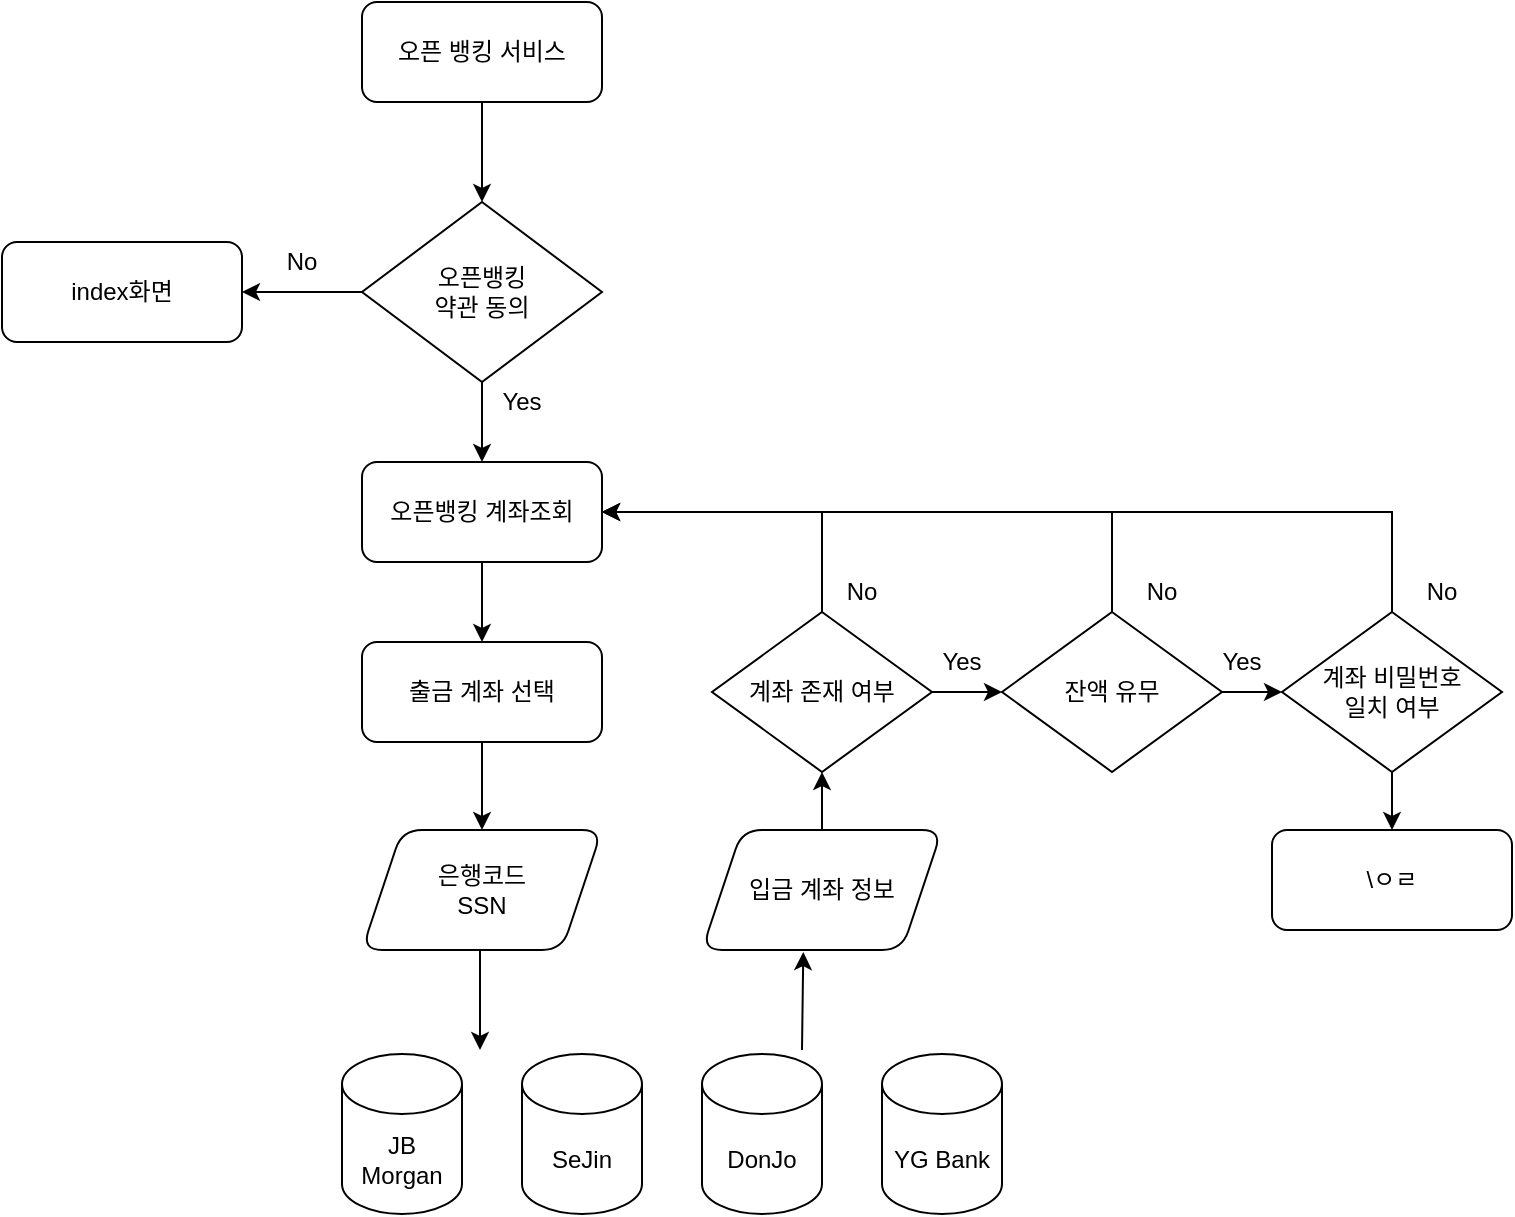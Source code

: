 <mxfile version="14.9.3" type="github">
  <diagram id="C5RBs43oDa-KdzZeNtuy" name="Page-1">
    <mxGraphModel dx="1892" dy="456" grid="1" gridSize="10" guides="1" tooltips="1" connect="1" arrows="1" fold="1" page="1" pageScale="1" pageWidth="827" pageHeight="1169" math="0" shadow="0">
      <root>
        <mxCell id="WIyWlLk6GJQsqaUBKTNV-0" />
        <mxCell id="WIyWlLk6GJQsqaUBKTNV-1" parent="WIyWlLk6GJQsqaUBKTNV-0" />
        <mxCell id="qm4LMOH7RYF-iE_G7qKz-7" value="" style="edgeStyle=orthogonalEdgeStyle;rounded=0;orthogonalLoop=1;jettySize=auto;html=1;" edge="1" parent="WIyWlLk6GJQsqaUBKTNV-1" source="qm4LMOH7RYF-iE_G7qKz-0" target="qm4LMOH7RYF-iE_G7qKz-2">
          <mxGeometry relative="1" as="geometry" />
        </mxCell>
        <mxCell id="qm4LMOH7RYF-iE_G7qKz-0" value="오픈 뱅킹 서비스" style="rounded=1;whiteSpace=wrap;html=1;" vertex="1" parent="WIyWlLk6GJQsqaUBKTNV-1">
          <mxGeometry x="120" y="180" width="120" height="50" as="geometry" />
        </mxCell>
        <mxCell id="qm4LMOH7RYF-iE_G7qKz-11" value="" style="edgeStyle=orthogonalEdgeStyle;rounded=0;orthogonalLoop=1;jettySize=auto;html=1;" edge="1" parent="WIyWlLk6GJQsqaUBKTNV-1" source="qm4LMOH7RYF-iE_G7qKz-2" target="qm4LMOH7RYF-iE_G7qKz-10">
          <mxGeometry relative="1" as="geometry" />
        </mxCell>
        <mxCell id="qm4LMOH7RYF-iE_G7qKz-18" value="" style="edgeStyle=orthogonalEdgeStyle;rounded=0;orthogonalLoop=1;jettySize=auto;html=1;" edge="1" parent="WIyWlLk6GJQsqaUBKTNV-1" source="qm4LMOH7RYF-iE_G7qKz-2" target="qm4LMOH7RYF-iE_G7qKz-17">
          <mxGeometry relative="1" as="geometry" />
        </mxCell>
        <mxCell id="qm4LMOH7RYF-iE_G7qKz-2" value="오픈뱅킹 &lt;br&gt;약관 동의" style="rhombus;whiteSpace=wrap;html=1;" vertex="1" parent="WIyWlLk6GJQsqaUBKTNV-1">
          <mxGeometry x="120" y="280" width="120" height="90" as="geometry" />
        </mxCell>
        <mxCell id="qm4LMOH7RYF-iE_G7qKz-20" value="" style="edgeStyle=orthogonalEdgeStyle;rounded=0;orthogonalLoop=1;jettySize=auto;html=1;" edge="1" parent="WIyWlLk6GJQsqaUBKTNV-1" source="qm4LMOH7RYF-iE_G7qKz-10" target="qm4LMOH7RYF-iE_G7qKz-19">
          <mxGeometry relative="1" as="geometry" />
        </mxCell>
        <mxCell id="qm4LMOH7RYF-iE_G7qKz-10" value="오픈뱅킹 계좌조회" style="rounded=1;whiteSpace=wrap;html=1;" vertex="1" parent="WIyWlLk6GJQsqaUBKTNV-1">
          <mxGeometry x="120" y="410" width="120" height="50" as="geometry" />
        </mxCell>
        <mxCell id="qm4LMOH7RYF-iE_G7qKz-17" value="index화면" style="rounded=1;whiteSpace=wrap;html=1;" vertex="1" parent="WIyWlLk6GJQsqaUBKTNV-1">
          <mxGeometry x="-60" y="300" width="120" height="50" as="geometry" />
        </mxCell>
        <mxCell id="qm4LMOH7RYF-iE_G7qKz-24" value="" style="edgeStyle=orthogonalEdgeStyle;rounded=0;orthogonalLoop=1;jettySize=auto;html=1;" edge="1" parent="WIyWlLk6GJQsqaUBKTNV-1" source="qm4LMOH7RYF-iE_G7qKz-19" target="qm4LMOH7RYF-iE_G7qKz-23">
          <mxGeometry relative="1" as="geometry" />
        </mxCell>
        <mxCell id="qm4LMOH7RYF-iE_G7qKz-19" value="출금 계좌 선택" style="rounded=1;whiteSpace=wrap;html=1;" vertex="1" parent="WIyWlLk6GJQsqaUBKTNV-1">
          <mxGeometry x="120" y="500" width="120" height="50" as="geometry" />
        </mxCell>
        <mxCell id="qm4LMOH7RYF-iE_G7qKz-23" value="은행코드&lt;br&gt;SSN" style="shape=parallelogram;perimeter=parallelogramPerimeter;whiteSpace=wrap;html=1;fixedSize=1;rounded=1;" vertex="1" parent="WIyWlLk6GJQsqaUBKTNV-1">
          <mxGeometry x="120" y="594" width="120" height="60" as="geometry" />
        </mxCell>
        <mxCell id="qm4LMOH7RYF-iE_G7qKz-25" value="JB Morgan" style="shape=cylinder3;whiteSpace=wrap;html=1;boundedLbl=1;backgroundOutline=1;size=15;" vertex="1" parent="WIyWlLk6GJQsqaUBKTNV-1">
          <mxGeometry x="110" y="706" width="60" height="80" as="geometry" />
        </mxCell>
        <mxCell id="qm4LMOH7RYF-iE_G7qKz-26" value="SeJin" style="shape=cylinder3;whiteSpace=wrap;html=1;boundedLbl=1;backgroundOutline=1;size=15;" vertex="1" parent="WIyWlLk6GJQsqaUBKTNV-1">
          <mxGeometry x="200" y="706" width="60" height="80" as="geometry" />
        </mxCell>
        <mxCell id="qm4LMOH7RYF-iE_G7qKz-27" value="DonJo" style="shape=cylinder3;whiteSpace=wrap;html=1;boundedLbl=1;backgroundOutline=1;size=15;" vertex="1" parent="WIyWlLk6GJQsqaUBKTNV-1">
          <mxGeometry x="290" y="706" width="60" height="80" as="geometry" />
        </mxCell>
        <mxCell id="qm4LMOH7RYF-iE_G7qKz-28" value="YG Bank" style="shape=cylinder3;whiteSpace=wrap;html=1;boundedLbl=1;backgroundOutline=1;size=15;" vertex="1" parent="WIyWlLk6GJQsqaUBKTNV-1">
          <mxGeometry x="380" y="706" width="60" height="80" as="geometry" />
        </mxCell>
        <mxCell id="qm4LMOH7RYF-iE_G7qKz-29" value="" style="endArrow=classic;html=1;" edge="1" parent="WIyWlLk6GJQsqaUBKTNV-1">
          <mxGeometry width="50" height="50" relative="1" as="geometry">
            <mxPoint x="179" y="654" as="sourcePoint" />
            <mxPoint x="179" y="704" as="targetPoint" />
          </mxGeometry>
        </mxCell>
        <mxCell id="qm4LMOH7RYF-iE_G7qKz-42" value="" style="edgeStyle=orthogonalEdgeStyle;rounded=0;orthogonalLoop=1;jettySize=auto;html=1;" edge="1" parent="WIyWlLk6GJQsqaUBKTNV-1" source="qm4LMOH7RYF-iE_G7qKz-31" target="qm4LMOH7RYF-iE_G7qKz-35">
          <mxGeometry relative="1" as="geometry" />
        </mxCell>
        <mxCell id="qm4LMOH7RYF-iE_G7qKz-31" value="입금 계좌 정보" style="shape=parallelogram;perimeter=parallelogramPerimeter;whiteSpace=wrap;html=1;fixedSize=1;rounded=1;" vertex="1" parent="WIyWlLk6GJQsqaUBKTNV-1">
          <mxGeometry x="290" y="594" width="120" height="60" as="geometry" />
        </mxCell>
        <mxCell id="qm4LMOH7RYF-iE_G7qKz-32" value="" style="endArrow=classic;html=1;entryX=0.422;entryY=1.017;entryDx=0;entryDy=0;entryPerimeter=0;" edge="1" parent="WIyWlLk6GJQsqaUBKTNV-1" target="qm4LMOH7RYF-iE_G7qKz-31">
          <mxGeometry width="50" height="50" relative="1" as="geometry">
            <mxPoint x="340" y="704" as="sourcePoint" />
            <mxPoint x="390" y="654" as="targetPoint" />
          </mxGeometry>
        </mxCell>
        <mxCell id="qm4LMOH7RYF-iE_G7qKz-47" value="" style="edgeStyle=orthogonalEdgeStyle;rounded=0;orthogonalLoop=1;jettySize=auto;html=1;" edge="1" parent="WIyWlLk6GJQsqaUBKTNV-1" source="qm4LMOH7RYF-iE_G7qKz-35" target="qm4LMOH7RYF-iE_G7qKz-45">
          <mxGeometry relative="1" as="geometry" />
        </mxCell>
        <mxCell id="qm4LMOH7RYF-iE_G7qKz-54" style="edgeStyle=orthogonalEdgeStyle;rounded=0;orthogonalLoop=1;jettySize=auto;html=1;entryX=1;entryY=0.5;entryDx=0;entryDy=0;" edge="1" parent="WIyWlLk6GJQsqaUBKTNV-1" source="qm4LMOH7RYF-iE_G7qKz-35" target="qm4LMOH7RYF-iE_G7qKz-10">
          <mxGeometry relative="1" as="geometry">
            <Array as="points">
              <mxPoint x="350" y="435" />
            </Array>
          </mxGeometry>
        </mxCell>
        <mxCell id="qm4LMOH7RYF-iE_G7qKz-35" value="계좌 존재 여부" style="rhombus;whiteSpace=wrap;html=1;" vertex="1" parent="WIyWlLk6GJQsqaUBKTNV-1">
          <mxGeometry x="295" y="485" width="110" height="80" as="geometry" />
        </mxCell>
        <mxCell id="qm4LMOH7RYF-iE_G7qKz-40" value="No" style="text;html=1;strokeColor=none;fillColor=none;align=center;verticalAlign=middle;whiteSpace=wrap;rounded=0;" vertex="1" parent="WIyWlLk6GJQsqaUBKTNV-1">
          <mxGeometry x="70" y="300" width="40" height="20" as="geometry" />
        </mxCell>
        <mxCell id="qm4LMOH7RYF-iE_G7qKz-41" value="Yes" style="text;html=1;strokeColor=none;fillColor=none;align=center;verticalAlign=middle;whiteSpace=wrap;rounded=0;" vertex="1" parent="WIyWlLk6GJQsqaUBKTNV-1">
          <mxGeometry x="180" y="370" width="40" height="20" as="geometry" />
        </mxCell>
        <mxCell id="qm4LMOH7RYF-iE_G7qKz-44" value="No" style="text;html=1;strokeColor=none;fillColor=none;align=center;verticalAlign=middle;whiteSpace=wrap;rounded=0;" vertex="1" parent="WIyWlLk6GJQsqaUBKTNV-1">
          <mxGeometry x="350" y="465" width="40" height="20" as="geometry" />
        </mxCell>
        <mxCell id="qm4LMOH7RYF-iE_G7qKz-48" value="" style="edgeStyle=orthogonalEdgeStyle;rounded=0;orthogonalLoop=1;jettySize=auto;html=1;" edge="1" parent="WIyWlLk6GJQsqaUBKTNV-1" source="qm4LMOH7RYF-iE_G7qKz-45" target="qm4LMOH7RYF-iE_G7qKz-46">
          <mxGeometry relative="1" as="geometry" />
        </mxCell>
        <mxCell id="qm4LMOH7RYF-iE_G7qKz-56" value="" style="edgeStyle=orthogonalEdgeStyle;rounded=0;orthogonalLoop=1;jettySize=auto;html=1;entryX=1;entryY=0.5;entryDx=0;entryDy=0;" edge="1" parent="WIyWlLk6GJQsqaUBKTNV-1" source="qm4LMOH7RYF-iE_G7qKz-45" target="qm4LMOH7RYF-iE_G7qKz-10">
          <mxGeometry relative="1" as="geometry">
            <mxPoint x="495" y="405.0" as="targetPoint" />
            <Array as="points">
              <mxPoint x="495" y="435" />
            </Array>
          </mxGeometry>
        </mxCell>
        <mxCell id="qm4LMOH7RYF-iE_G7qKz-45" value="잔액 유무" style="rhombus;whiteSpace=wrap;html=1;" vertex="1" parent="WIyWlLk6GJQsqaUBKTNV-1">
          <mxGeometry x="440" y="485" width="110" height="80" as="geometry" />
        </mxCell>
        <mxCell id="qm4LMOH7RYF-iE_G7qKz-53" value="" style="edgeStyle=orthogonalEdgeStyle;rounded=0;orthogonalLoop=1;jettySize=auto;html=1;" edge="1" parent="WIyWlLk6GJQsqaUBKTNV-1" source="qm4LMOH7RYF-iE_G7qKz-46" target="qm4LMOH7RYF-iE_G7qKz-52">
          <mxGeometry relative="1" as="geometry" />
        </mxCell>
        <mxCell id="qm4LMOH7RYF-iE_G7qKz-57" style="edgeStyle=orthogonalEdgeStyle;rounded=0;orthogonalLoop=1;jettySize=auto;html=1;entryX=1;entryY=0.5;entryDx=0;entryDy=0;" edge="1" parent="WIyWlLk6GJQsqaUBKTNV-1" source="qm4LMOH7RYF-iE_G7qKz-46" target="qm4LMOH7RYF-iE_G7qKz-10">
          <mxGeometry relative="1" as="geometry">
            <Array as="points">
              <mxPoint x="635" y="435" />
            </Array>
          </mxGeometry>
        </mxCell>
        <mxCell id="qm4LMOH7RYF-iE_G7qKz-46" value="계좌 비밀번호&lt;br&gt;일치 여부" style="rhombus;whiteSpace=wrap;html=1;" vertex="1" parent="WIyWlLk6GJQsqaUBKTNV-1">
          <mxGeometry x="580" y="485" width="110" height="80" as="geometry" />
        </mxCell>
        <mxCell id="qm4LMOH7RYF-iE_G7qKz-49" value="Yes" style="text;html=1;strokeColor=none;fillColor=none;align=center;verticalAlign=middle;whiteSpace=wrap;rounded=0;" vertex="1" parent="WIyWlLk6GJQsqaUBKTNV-1">
          <mxGeometry x="400" y="500" width="40" height="20" as="geometry" />
        </mxCell>
        <mxCell id="qm4LMOH7RYF-iE_G7qKz-50" value="Yes" style="text;html=1;strokeColor=none;fillColor=none;align=center;verticalAlign=middle;whiteSpace=wrap;rounded=0;" vertex="1" parent="WIyWlLk6GJQsqaUBKTNV-1">
          <mxGeometry x="540" y="500" width="40" height="20" as="geometry" />
        </mxCell>
        <mxCell id="qm4LMOH7RYF-iE_G7qKz-52" value="\ㅇㄹ" style="rounded=1;whiteSpace=wrap;html=1;" vertex="1" parent="WIyWlLk6GJQsqaUBKTNV-1">
          <mxGeometry x="575" y="594" width="120" height="50" as="geometry" />
        </mxCell>
        <mxCell id="qm4LMOH7RYF-iE_G7qKz-58" value="No" style="text;html=1;strokeColor=none;fillColor=none;align=center;verticalAlign=middle;whiteSpace=wrap;rounded=0;" vertex="1" parent="WIyWlLk6GJQsqaUBKTNV-1">
          <mxGeometry x="500" y="465" width="40" height="20" as="geometry" />
        </mxCell>
        <mxCell id="qm4LMOH7RYF-iE_G7qKz-59" value="No" style="text;html=1;strokeColor=none;fillColor=none;align=center;verticalAlign=middle;whiteSpace=wrap;rounded=0;" vertex="1" parent="WIyWlLk6GJQsqaUBKTNV-1">
          <mxGeometry x="640" y="465" width="40" height="20" as="geometry" />
        </mxCell>
      </root>
    </mxGraphModel>
  </diagram>
</mxfile>
